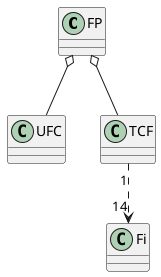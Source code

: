 //La ecuación de FP tiene 2 operandos, el primero es UFC, el segundo es TCF. Los TCF
dependen de la valoración de 14 subfactores de complejidad técnica (Fi)

@startuml EJERCICIO_09

class FP
class UFC 
class TCF 
class Fi 

FP o-- UFC
FP o-- TCF
TCF "1" ..> "14" Fi 

@enduml